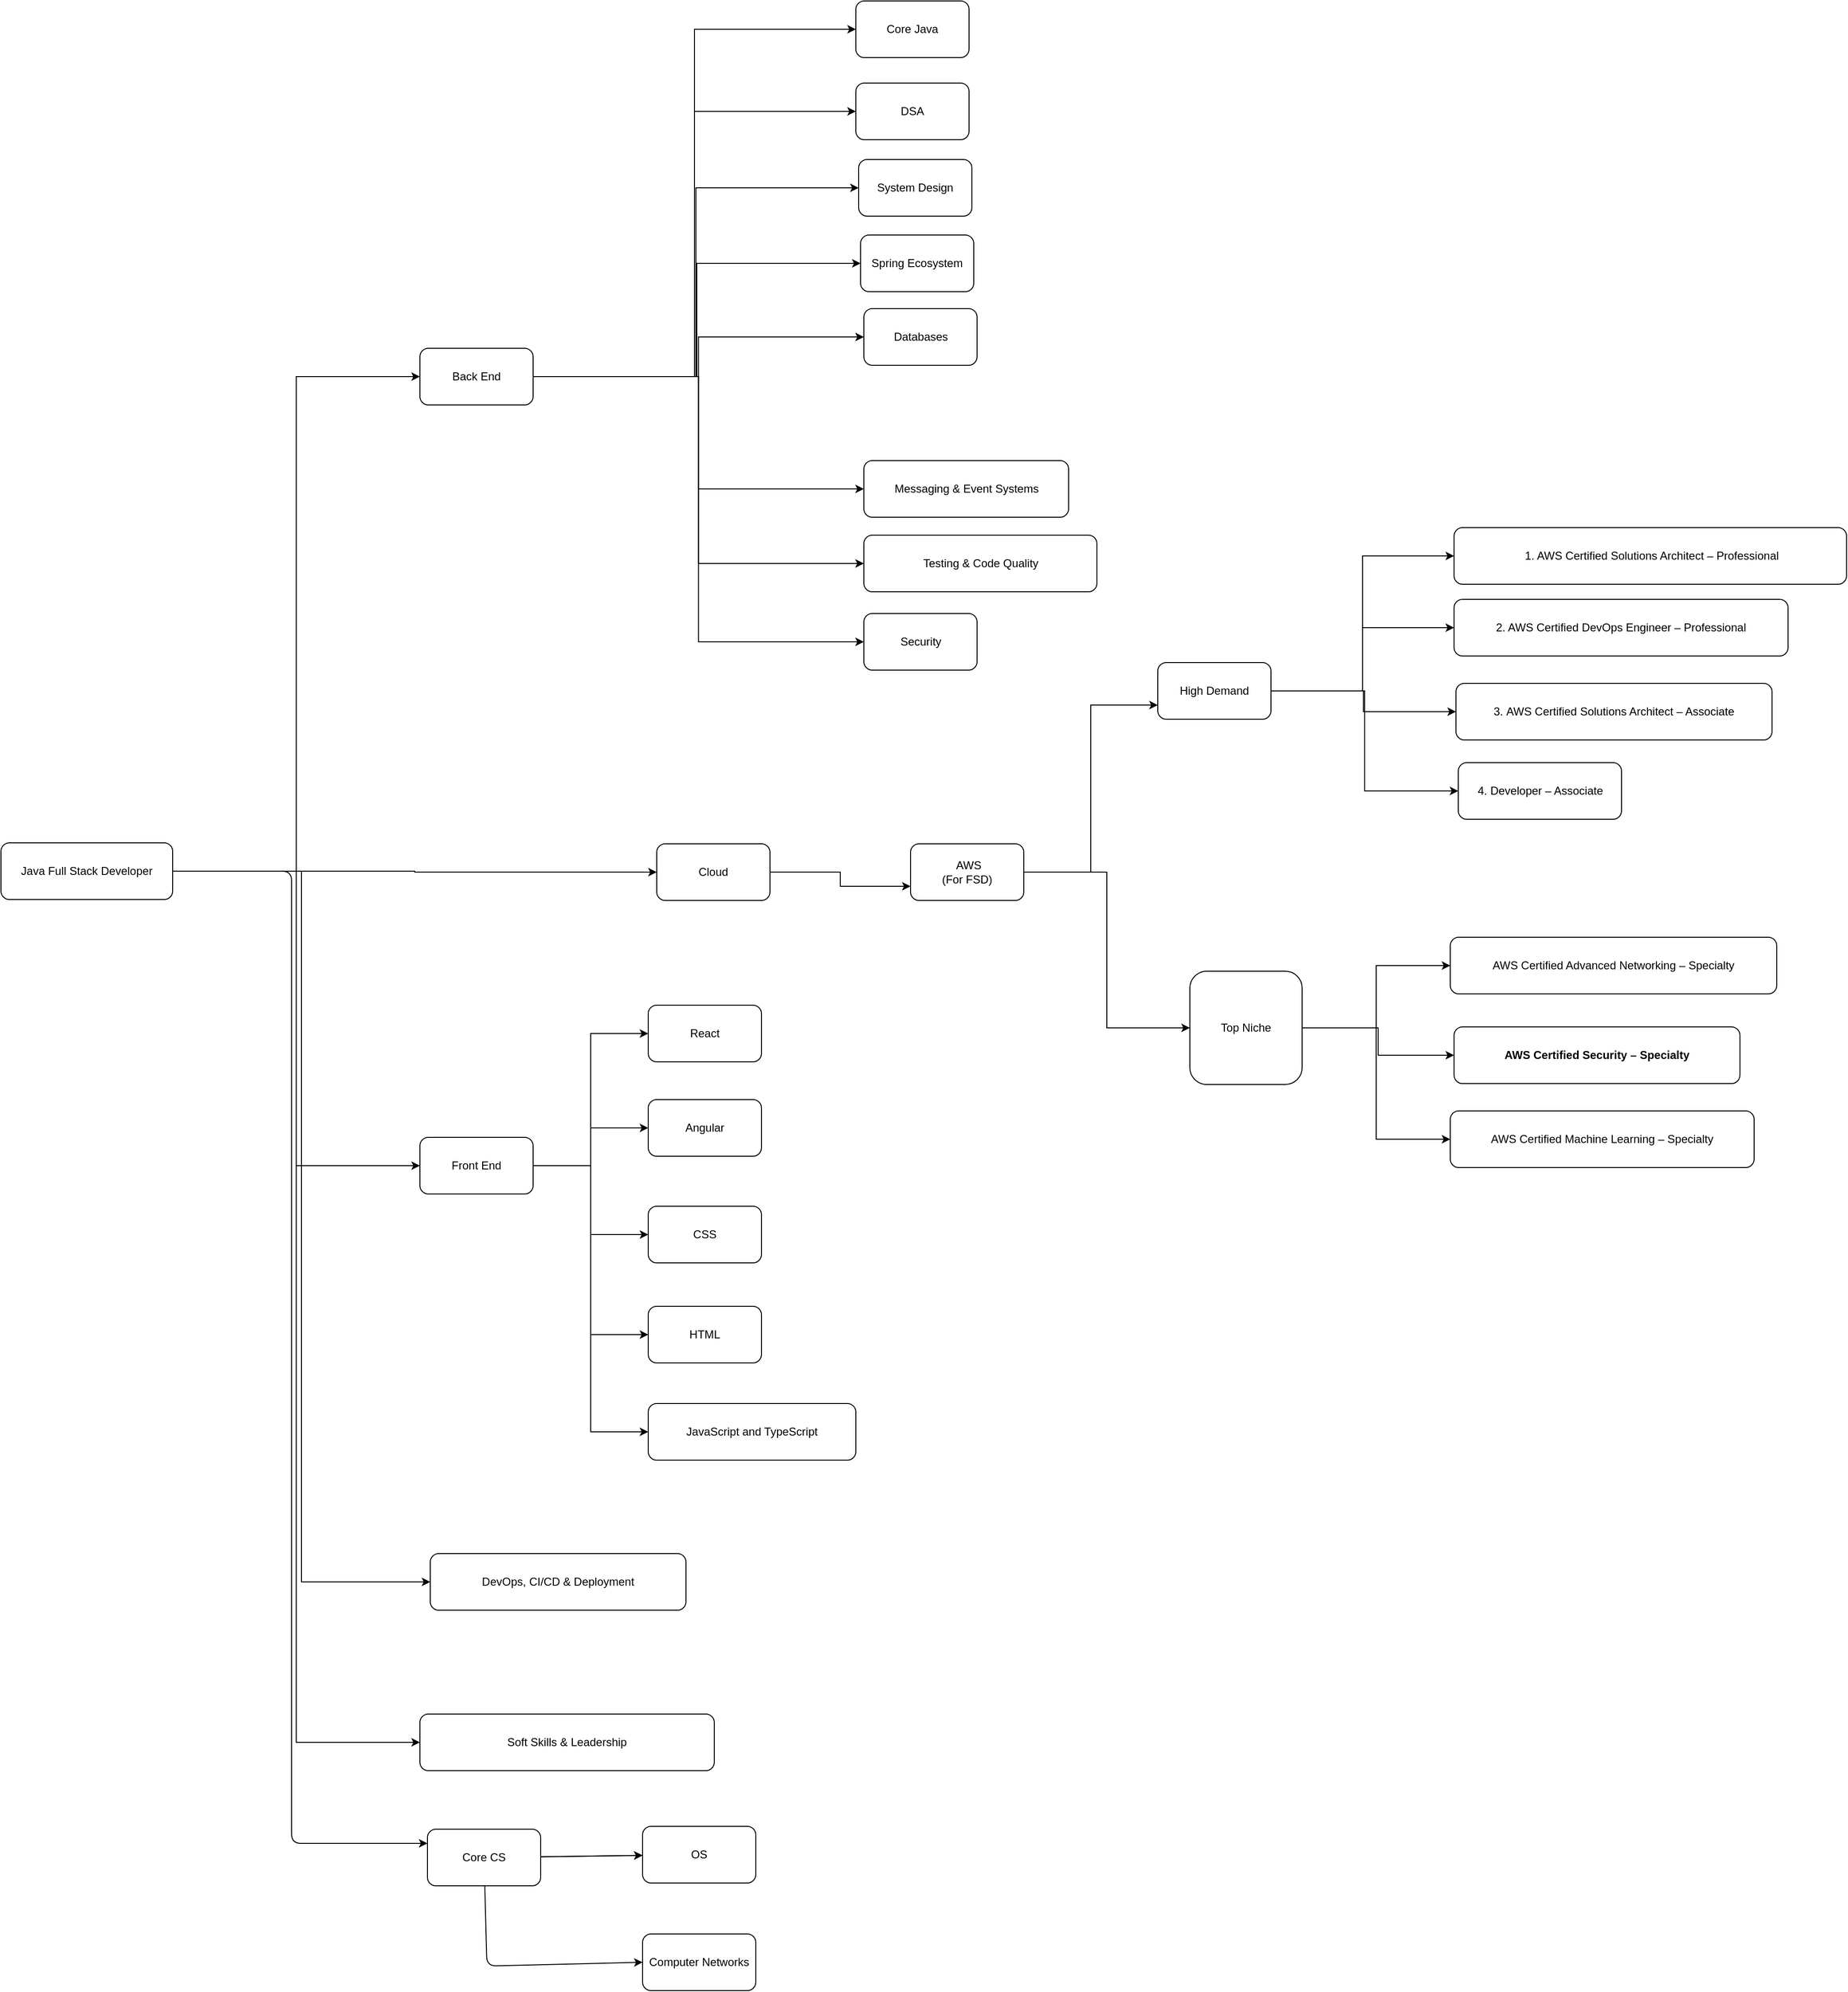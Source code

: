 <mxfile>
    <diagram name="Page-1" id="9xO9hjExc3DNocHkwDLX">
        <mxGraphModel dx="2390" dy="2677" grid="0" gridSize="10" guides="1" tooltips="1" connect="1" arrows="1" fold="1" page="0" pageScale="1" pageWidth="827" pageHeight="1169" math="0" shadow="0">
            <root>
                <mxCell id="0"/>
                <mxCell id="1" parent="0"/>
                <mxCell id="m5uxY94anPBz-oBo_lGc-28" style="edgeStyle=orthogonalEdgeStyle;rounded=0;orthogonalLoop=1;jettySize=auto;html=1;entryX=0;entryY=0.5;entryDx=0;entryDy=0;" parent="1" source="m5uxY94anPBz-oBo_lGc-2" target="m5uxY94anPBz-oBo_lGc-4" edge="1">
                    <mxGeometry relative="1" as="geometry"/>
                </mxCell>
                <mxCell id="m5uxY94anPBz-oBo_lGc-53" style="edgeStyle=orthogonalEdgeStyle;rounded=0;orthogonalLoop=1;jettySize=auto;html=1;entryX=0;entryY=0.5;entryDx=0;entryDy=0;" parent="1" source="m5uxY94anPBz-oBo_lGc-2" target="m5uxY94anPBz-oBo_lGc-3" edge="1">
                    <mxGeometry relative="1" as="geometry"/>
                </mxCell>
                <mxCell id="m5uxY94anPBz-oBo_lGc-65" style="edgeStyle=orthogonalEdgeStyle;rounded=0;orthogonalLoop=1;jettySize=auto;html=1;entryX=0;entryY=0.5;entryDx=0;entryDy=0;" parent="1" source="m5uxY94anPBz-oBo_lGc-2" target="m5uxY94anPBz-oBo_lGc-54" edge="1">
                    <mxGeometry relative="1" as="geometry"/>
                </mxCell>
                <mxCell id="m5uxY94anPBz-oBo_lGc-67" style="edgeStyle=orthogonalEdgeStyle;rounded=0;orthogonalLoop=1;jettySize=auto;html=1;entryX=0;entryY=0.5;entryDx=0;entryDy=0;" parent="1" source="m5uxY94anPBz-oBo_lGc-2" target="m5uxY94anPBz-oBo_lGc-66" edge="1">
                    <mxGeometry relative="1" as="geometry"/>
                </mxCell>
                <mxCell id="m5uxY94anPBz-oBo_lGc-70" style="edgeStyle=orthogonalEdgeStyle;rounded=0;orthogonalLoop=1;jettySize=auto;html=1;entryX=0;entryY=0.5;entryDx=0;entryDy=0;" parent="1" source="m5uxY94anPBz-oBo_lGc-2" target="m5uxY94anPBz-oBo_lGc-69" edge="1">
                    <mxGeometry relative="1" as="geometry"/>
                </mxCell>
                <mxCell id="8" style="edgeStyle=none;html=1;entryX=0;entryY=0.25;entryDx=0;entryDy=0;" edge="1" parent="1" source="m5uxY94anPBz-oBo_lGc-2" target="2">
                    <mxGeometry relative="1" as="geometry">
                        <Array as="points">
                            <mxPoint x="281" y="299"/>
                            <mxPoint x="281" y="1329"/>
                        </Array>
                    </mxGeometry>
                </mxCell>
                <mxCell id="m5uxY94anPBz-oBo_lGc-2" value="Java Full Stack Developer" style="rounded=1;whiteSpace=wrap;html=1;" parent="1" vertex="1">
                    <mxGeometry x="-27" y="269" width="182" height="60" as="geometry"/>
                </mxCell>
                <mxCell id="m5uxY94anPBz-oBo_lGc-43" style="edgeStyle=orthogonalEdgeStyle;rounded=0;orthogonalLoop=1;jettySize=auto;html=1;entryX=0;entryY=0.75;entryDx=0;entryDy=0;" parent="1" source="m5uxY94anPBz-oBo_lGc-3" target="m5uxY94anPBz-oBo_lGc-29" edge="1">
                    <mxGeometry relative="1" as="geometry"/>
                </mxCell>
                <mxCell id="m5uxY94anPBz-oBo_lGc-3" value="Cloud" style="rounded=1;whiteSpace=wrap;html=1;" parent="1" vertex="1">
                    <mxGeometry x="668" y="270" width="120" height="60" as="geometry"/>
                </mxCell>
                <mxCell id="m5uxY94anPBz-oBo_lGc-18" style="edgeStyle=orthogonalEdgeStyle;rounded=0;orthogonalLoop=1;jettySize=auto;html=1;entryX=0;entryY=0.5;entryDx=0;entryDy=0;" parent="1" source="m5uxY94anPBz-oBo_lGc-4" target="m5uxY94anPBz-oBo_lGc-5" edge="1">
                    <mxGeometry relative="1" as="geometry"/>
                </mxCell>
                <mxCell id="m5uxY94anPBz-oBo_lGc-19" style="edgeStyle=orthogonalEdgeStyle;rounded=0;orthogonalLoop=1;jettySize=auto;html=1;entryX=0;entryY=0.5;entryDx=0;entryDy=0;" parent="1" source="m5uxY94anPBz-oBo_lGc-4" target="m5uxY94anPBz-oBo_lGc-6" edge="1">
                    <mxGeometry relative="1" as="geometry"/>
                </mxCell>
                <mxCell id="m5uxY94anPBz-oBo_lGc-20" style="edgeStyle=orthogonalEdgeStyle;rounded=0;orthogonalLoop=1;jettySize=auto;html=1;entryX=0;entryY=0.5;entryDx=0;entryDy=0;" parent="1" source="m5uxY94anPBz-oBo_lGc-4" target="m5uxY94anPBz-oBo_lGc-7" edge="1">
                    <mxGeometry relative="1" as="geometry"/>
                </mxCell>
                <mxCell id="m5uxY94anPBz-oBo_lGc-21" style="edgeStyle=orthogonalEdgeStyle;rounded=0;orthogonalLoop=1;jettySize=auto;html=1;entryX=0;entryY=0.5;entryDx=0;entryDy=0;" parent="1" source="m5uxY94anPBz-oBo_lGc-4" target="m5uxY94anPBz-oBo_lGc-8" edge="1">
                    <mxGeometry relative="1" as="geometry"/>
                </mxCell>
                <mxCell id="m5uxY94anPBz-oBo_lGc-22" style="edgeStyle=orthogonalEdgeStyle;rounded=0;orthogonalLoop=1;jettySize=auto;html=1;entryX=0;entryY=0.5;entryDx=0;entryDy=0;" parent="1" source="m5uxY94anPBz-oBo_lGc-4" target="m5uxY94anPBz-oBo_lGc-9" edge="1">
                    <mxGeometry relative="1" as="geometry"/>
                </mxCell>
                <mxCell id="m5uxY94anPBz-oBo_lGc-24" style="edgeStyle=orthogonalEdgeStyle;rounded=0;orthogonalLoop=1;jettySize=auto;html=1;entryX=0;entryY=0.5;entryDx=0;entryDy=0;" parent="1" source="m5uxY94anPBz-oBo_lGc-4" target="m5uxY94anPBz-oBo_lGc-11" edge="1">
                    <mxGeometry relative="1" as="geometry"/>
                </mxCell>
                <mxCell id="m5uxY94anPBz-oBo_lGc-25" style="edgeStyle=orthogonalEdgeStyle;rounded=0;orthogonalLoop=1;jettySize=auto;html=1;entryX=0;entryY=0.5;entryDx=0;entryDy=0;" parent="1" source="m5uxY94anPBz-oBo_lGc-4" target="m5uxY94anPBz-oBo_lGc-12" edge="1">
                    <mxGeometry relative="1" as="geometry"/>
                </mxCell>
                <mxCell id="m5uxY94anPBz-oBo_lGc-26" style="edgeStyle=orthogonalEdgeStyle;rounded=0;orthogonalLoop=1;jettySize=auto;html=1;entryX=0;entryY=0.5;entryDx=0;entryDy=0;" parent="1" source="m5uxY94anPBz-oBo_lGc-4" target="m5uxY94anPBz-oBo_lGc-13" edge="1">
                    <mxGeometry relative="1" as="geometry"/>
                </mxCell>
                <mxCell id="m5uxY94anPBz-oBo_lGc-4" value="Back End" style="rounded=1;whiteSpace=wrap;html=1;" parent="1" vertex="1">
                    <mxGeometry x="417" y="-255" width="120" height="60" as="geometry"/>
                </mxCell>
                <mxCell id="m5uxY94anPBz-oBo_lGc-5" value="Core Java" style="rounded=1;whiteSpace=wrap;html=1;" parent="1" vertex="1">
                    <mxGeometry x="879" y="-623" width="120" height="60" as="geometry"/>
                </mxCell>
                <mxCell id="m5uxY94anPBz-oBo_lGc-6" value="DSA" style="rounded=1;whiteSpace=wrap;html=1;" parent="1" vertex="1">
                    <mxGeometry x="879" y="-536" width="120" height="60" as="geometry"/>
                </mxCell>
                <mxCell id="m5uxY94anPBz-oBo_lGc-7" value="System Design" style="rounded=1;whiteSpace=wrap;html=1;" parent="1" vertex="1">
                    <mxGeometry x="882" y="-455" width="120" height="60" as="geometry"/>
                </mxCell>
                <mxCell id="m5uxY94anPBz-oBo_lGc-8" value="Spring Ecosystem" style="rounded=1;whiteSpace=wrap;html=1;" parent="1" vertex="1">
                    <mxGeometry x="884" y="-375" width="120" height="60" as="geometry"/>
                </mxCell>
                <mxCell id="m5uxY94anPBz-oBo_lGc-9" value="Databases" style="rounded=1;whiteSpace=wrap;html=1;" parent="1" vertex="1">
                    <mxGeometry x="887.5" y="-297" width="120" height="60" as="geometry"/>
                </mxCell>
                <mxCell id="m5uxY94anPBz-oBo_lGc-11" value="Messaging &amp;amp; Event Systems" style="rounded=1;whiteSpace=wrap;html=1;" parent="1" vertex="1">
                    <mxGeometry x="887.5" y="-136" width="217" height="60" as="geometry"/>
                </mxCell>
                <mxCell id="m5uxY94anPBz-oBo_lGc-12" value="Testing &amp;amp; Code Quality" style="rounded=1;whiteSpace=wrap;html=1;" parent="1" vertex="1">
                    <mxGeometry x="887.5" y="-57" width="247" height="60" as="geometry"/>
                </mxCell>
                <mxCell id="m5uxY94anPBz-oBo_lGc-13" value="Security" style="rounded=1;whiteSpace=wrap;html=1;" parent="1" vertex="1">
                    <mxGeometry x="887.5" y="26" width="120" height="60" as="geometry"/>
                </mxCell>
                <mxCell id="m5uxY94anPBz-oBo_lGc-44" style="edgeStyle=orthogonalEdgeStyle;rounded=0;orthogonalLoop=1;jettySize=auto;html=1;entryX=0;entryY=0.75;entryDx=0;entryDy=0;" parent="1" source="m5uxY94anPBz-oBo_lGc-29" target="m5uxY94anPBz-oBo_lGc-41" edge="1">
                    <mxGeometry relative="1" as="geometry"/>
                </mxCell>
                <mxCell id="m5uxY94anPBz-oBo_lGc-49" style="edgeStyle=orthogonalEdgeStyle;rounded=0;orthogonalLoop=1;jettySize=auto;html=1;entryX=0.5;entryY=1;entryDx=0;entryDy=0;" parent="1" source="m5uxY94anPBz-oBo_lGc-29" target="m5uxY94anPBz-oBo_lGc-36" edge="1">
                    <mxGeometry relative="1" as="geometry"/>
                </mxCell>
                <mxCell id="m5uxY94anPBz-oBo_lGc-29" value="&amp;nbsp;AWS&lt;br&gt;(For FSD)" style="rounded=1;whiteSpace=wrap;html=1;" parent="1" vertex="1">
                    <mxGeometry x="937" y="270" width="120" height="60" as="geometry"/>
                </mxCell>
                <mxCell id="m5uxY94anPBz-oBo_lGc-30" value="3.&amp;nbsp;AWS Certified Solutions Architect – Associate" style="rounded=1;whiteSpace=wrap;html=1;" parent="1" vertex="1">
                    <mxGeometry x="1515" y="100" width="335" height="60" as="geometry"/>
                </mxCell>
                <mxCell id="m5uxY94anPBz-oBo_lGc-31" value="4.&amp;nbsp;Developer – Associate" style="rounded=1;whiteSpace=wrap;html=1;" parent="1" vertex="1">
                    <mxGeometry x="1517.5" y="184" width="173" height="60" as="geometry"/>
                </mxCell>
                <mxCell id="m5uxY94anPBz-oBo_lGc-34" value="2. AWS Certified DevOps Engineer – Professional" style="rounded=1;whiteSpace=wrap;html=1;" parent="1" vertex="1">
                    <mxGeometry x="1513" y="11" width="354" height="60" as="geometry"/>
                </mxCell>
                <mxCell id="m5uxY94anPBz-oBo_lGc-35" value="&amp;nbsp;1. AWS Certified Solutions Architect – Professional" style="rounded=1;whiteSpace=wrap;html=1;" parent="1" vertex="1">
                    <mxGeometry x="1513" y="-65" width="416" height="60" as="geometry"/>
                </mxCell>
                <mxCell id="m5uxY94anPBz-oBo_lGc-50" style="edgeStyle=orthogonalEdgeStyle;rounded=0;orthogonalLoop=1;jettySize=auto;html=1;entryX=0;entryY=0.5;entryDx=0;entryDy=0;" parent="1" source="m5uxY94anPBz-oBo_lGc-36" target="m5uxY94anPBz-oBo_lGc-37" edge="1">
                    <mxGeometry relative="1" as="geometry"/>
                </mxCell>
                <mxCell id="m5uxY94anPBz-oBo_lGc-51" style="edgeStyle=orthogonalEdgeStyle;rounded=0;orthogonalLoop=1;jettySize=auto;html=1;entryX=0;entryY=0.5;entryDx=0;entryDy=0;" parent="1" source="m5uxY94anPBz-oBo_lGc-36" target="m5uxY94anPBz-oBo_lGc-38" edge="1">
                    <mxGeometry relative="1" as="geometry"/>
                </mxCell>
                <mxCell id="m5uxY94anPBz-oBo_lGc-52" style="edgeStyle=orthogonalEdgeStyle;rounded=0;orthogonalLoop=1;jettySize=auto;html=1;entryX=0;entryY=0.5;entryDx=0;entryDy=0;" parent="1" source="m5uxY94anPBz-oBo_lGc-36" target="m5uxY94anPBz-oBo_lGc-39" edge="1">
                    <mxGeometry relative="1" as="geometry"/>
                </mxCell>
                <mxCell id="m5uxY94anPBz-oBo_lGc-36" value="Top Niche" style="rounded=1;whiteSpace=wrap;html=1;direction=south;" parent="1" vertex="1">
                    <mxGeometry x="1233" y="405" width="119" height="120" as="geometry"/>
                </mxCell>
                <mxCell id="m5uxY94anPBz-oBo_lGc-37" value="AWS Certified Advanced Networking – Specialty" style="rounded=1;whiteSpace=wrap;html=1;" parent="1" vertex="1">
                    <mxGeometry x="1509" y="369" width="346" height="60" as="geometry"/>
                </mxCell>
                <mxCell id="m5uxY94anPBz-oBo_lGc-38" value="&lt;strong data-end=&quot;720&quot; data-start=&quot;682&quot;&gt;AWS Certified Security – Specialty&lt;/strong&gt;" style="rounded=1;whiteSpace=wrap;html=1;" parent="1" vertex="1">
                    <mxGeometry x="1513" y="464" width="303" height="60" as="geometry"/>
                </mxCell>
                <mxCell id="m5uxY94anPBz-oBo_lGc-39" value="AWS Certified Machine Learning – Specialty" style="rounded=1;whiteSpace=wrap;html=1;" parent="1" vertex="1">
                    <mxGeometry x="1509" y="553" width="322" height="60" as="geometry"/>
                </mxCell>
                <mxCell id="m5uxY94anPBz-oBo_lGc-45" style="edgeStyle=orthogonalEdgeStyle;rounded=0;orthogonalLoop=1;jettySize=auto;html=1;entryX=0;entryY=0.5;entryDx=0;entryDy=0;" parent="1" source="m5uxY94anPBz-oBo_lGc-41" target="m5uxY94anPBz-oBo_lGc-35" edge="1">
                    <mxGeometry relative="1" as="geometry"/>
                </mxCell>
                <mxCell id="m5uxY94anPBz-oBo_lGc-46" style="edgeStyle=orthogonalEdgeStyle;rounded=0;orthogonalLoop=1;jettySize=auto;html=1;entryX=0;entryY=0.5;entryDx=0;entryDy=0;" parent="1" source="m5uxY94anPBz-oBo_lGc-41" target="m5uxY94anPBz-oBo_lGc-34" edge="1">
                    <mxGeometry relative="1" as="geometry"/>
                </mxCell>
                <mxCell id="m5uxY94anPBz-oBo_lGc-47" style="edgeStyle=orthogonalEdgeStyle;rounded=0;orthogonalLoop=1;jettySize=auto;html=1;" parent="1" source="m5uxY94anPBz-oBo_lGc-41" target="m5uxY94anPBz-oBo_lGc-30" edge="1">
                    <mxGeometry relative="1" as="geometry"/>
                </mxCell>
                <mxCell id="m5uxY94anPBz-oBo_lGc-48" style="edgeStyle=orthogonalEdgeStyle;rounded=0;orthogonalLoop=1;jettySize=auto;html=1;entryX=0;entryY=0.5;entryDx=0;entryDy=0;" parent="1" source="m5uxY94anPBz-oBo_lGc-41" target="m5uxY94anPBz-oBo_lGc-31" edge="1">
                    <mxGeometry relative="1" as="geometry"/>
                </mxCell>
                <mxCell id="m5uxY94anPBz-oBo_lGc-41" value="High Demand" style="rounded=1;whiteSpace=wrap;html=1;" parent="1" vertex="1">
                    <mxGeometry x="1199" y="78" width="120" height="60" as="geometry"/>
                </mxCell>
                <mxCell id="m5uxY94anPBz-oBo_lGc-60" style="edgeStyle=orthogonalEdgeStyle;rounded=0;orthogonalLoop=1;jettySize=auto;html=1;entryX=0;entryY=0.5;entryDx=0;entryDy=0;" parent="1" source="m5uxY94anPBz-oBo_lGc-54" target="m5uxY94anPBz-oBo_lGc-55" edge="1">
                    <mxGeometry relative="1" as="geometry"/>
                </mxCell>
                <mxCell id="m5uxY94anPBz-oBo_lGc-61" style="edgeStyle=orthogonalEdgeStyle;rounded=0;orthogonalLoop=1;jettySize=auto;html=1;entryX=0;entryY=0.5;entryDx=0;entryDy=0;" parent="1" source="m5uxY94anPBz-oBo_lGc-54" target="m5uxY94anPBz-oBo_lGc-56" edge="1">
                    <mxGeometry relative="1" as="geometry"/>
                </mxCell>
                <mxCell id="m5uxY94anPBz-oBo_lGc-62" style="edgeStyle=orthogonalEdgeStyle;rounded=0;orthogonalLoop=1;jettySize=auto;html=1;entryX=0;entryY=0.5;entryDx=0;entryDy=0;" parent="1" source="m5uxY94anPBz-oBo_lGc-54" target="m5uxY94anPBz-oBo_lGc-57" edge="1">
                    <mxGeometry relative="1" as="geometry"/>
                </mxCell>
                <mxCell id="m5uxY94anPBz-oBo_lGc-63" style="edgeStyle=orthogonalEdgeStyle;rounded=0;orthogonalLoop=1;jettySize=auto;html=1;entryX=0;entryY=0.5;entryDx=0;entryDy=0;" parent="1" source="m5uxY94anPBz-oBo_lGc-54" target="m5uxY94anPBz-oBo_lGc-58" edge="1">
                    <mxGeometry relative="1" as="geometry"/>
                </mxCell>
                <mxCell id="m5uxY94anPBz-oBo_lGc-64" style="edgeStyle=orthogonalEdgeStyle;rounded=0;orthogonalLoop=1;jettySize=auto;html=1;entryX=0;entryY=0.5;entryDx=0;entryDy=0;" parent="1" source="m5uxY94anPBz-oBo_lGc-54" target="m5uxY94anPBz-oBo_lGc-59" edge="1">
                    <mxGeometry relative="1" as="geometry"/>
                </mxCell>
                <mxCell id="m5uxY94anPBz-oBo_lGc-54" value="Front End" style="rounded=1;whiteSpace=wrap;html=1;" parent="1" vertex="1">
                    <mxGeometry x="417" y="581" width="120" height="60" as="geometry"/>
                </mxCell>
                <mxCell id="m5uxY94anPBz-oBo_lGc-55" value="React" style="rounded=1;whiteSpace=wrap;html=1;" parent="1" vertex="1">
                    <mxGeometry x="659" y="441" width="120" height="60" as="geometry"/>
                </mxCell>
                <mxCell id="m5uxY94anPBz-oBo_lGc-56" value="Angular" style="rounded=1;whiteSpace=wrap;html=1;" parent="1" vertex="1">
                    <mxGeometry x="659" y="541" width="120" height="60" as="geometry"/>
                </mxCell>
                <mxCell id="m5uxY94anPBz-oBo_lGc-57" value="CSS" style="rounded=1;whiteSpace=wrap;html=1;" parent="1" vertex="1">
                    <mxGeometry x="659" y="654" width="120" height="60" as="geometry"/>
                </mxCell>
                <mxCell id="m5uxY94anPBz-oBo_lGc-58" value="HTML" style="rounded=1;whiteSpace=wrap;html=1;" parent="1" vertex="1">
                    <mxGeometry x="659" y="760" width="120" height="60" as="geometry"/>
                </mxCell>
                <mxCell id="m5uxY94anPBz-oBo_lGc-59" value="JavaScript and TypeScript" style="rounded=1;whiteSpace=wrap;html=1;" parent="1" vertex="1">
                    <mxGeometry x="659" y="863" width="220" height="60" as="geometry"/>
                </mxCell>
                <mxCell id="m5uxY94anPBz-oBo_lGc-66" value="DevOps, CI/CD &amp;amp; Deployment" style="rounded=1;whiteSpace=wrap;html=1;" parent="1" vertex="1">
                    <mxGeometry x="428" y="1022" width="271" height="60" as="geometry"/>
                </mxCell>
                <mxCell id="m5uxY94anPBz-oBo_lGc-69" value="Soft Skills &amp;amp; Leadership" style="rounded=1;whiteSpace=wrap;html=1;" parent="1" vertex="1">
                    <mxGeometry x="417" y="1192" width="312" height="60" as="geometry"/>
                </mxCell>
                <mxCell id="4" value="" style="edgeStyle=none;html=1;" edge="1" parent="1" source="2" target="3">
                    <mxGeometry relative="1" as="geometry"/>
                </mxCell>
                <mxCell id="5" value="" style="edgeStyle=none;html=1;" edge="1" parent="1" source="2" target="3">
                    <mxGeometry relative="1" as="geometry"/>
                </mxCell>
                <mxCell id="7" style="edgeStyle=none;html=1;entryX=0;entryY=0.5;entryDx=0;entryDy=0;" edge="1" parent="1" source="2" target="6">
                    <mxGeometry relative="1" as="geometry">
                        <Array as="points">
                            <mxPoint x="488" y="1459"/>
                        </Array>
                    </mxGeometry>
                </mxCell>
                <mxCell id="2" value="Core CS" style="rounded=1;whiteSpace=wrap;html=1;" vertex="1" parent="1">
                    <mxGeometry x="425" y="1314" width="120" height="60" as="geometry"/>
                </mxCell>
                <mxCell id="3" value="OS" style="whiteSpace=wrap;html=1;rounded=1;" vertex="1" parent="1">
                    <mxGeometry x="653" y="1311" width="120" height="60" as="geometry"/>
                </mxCell>
                <mxCell id="6" value="Computer Networks" style="rounded=1;whiteSpace=wrap;html=1;" vertex="1" parent="1">
                    <mxGeometry x="653" y="1425" width="120" height="60" as="geometry"/>
                </mxCell>
            </root>
        </mxGraphModel>
    </diagram>
</mxfile>